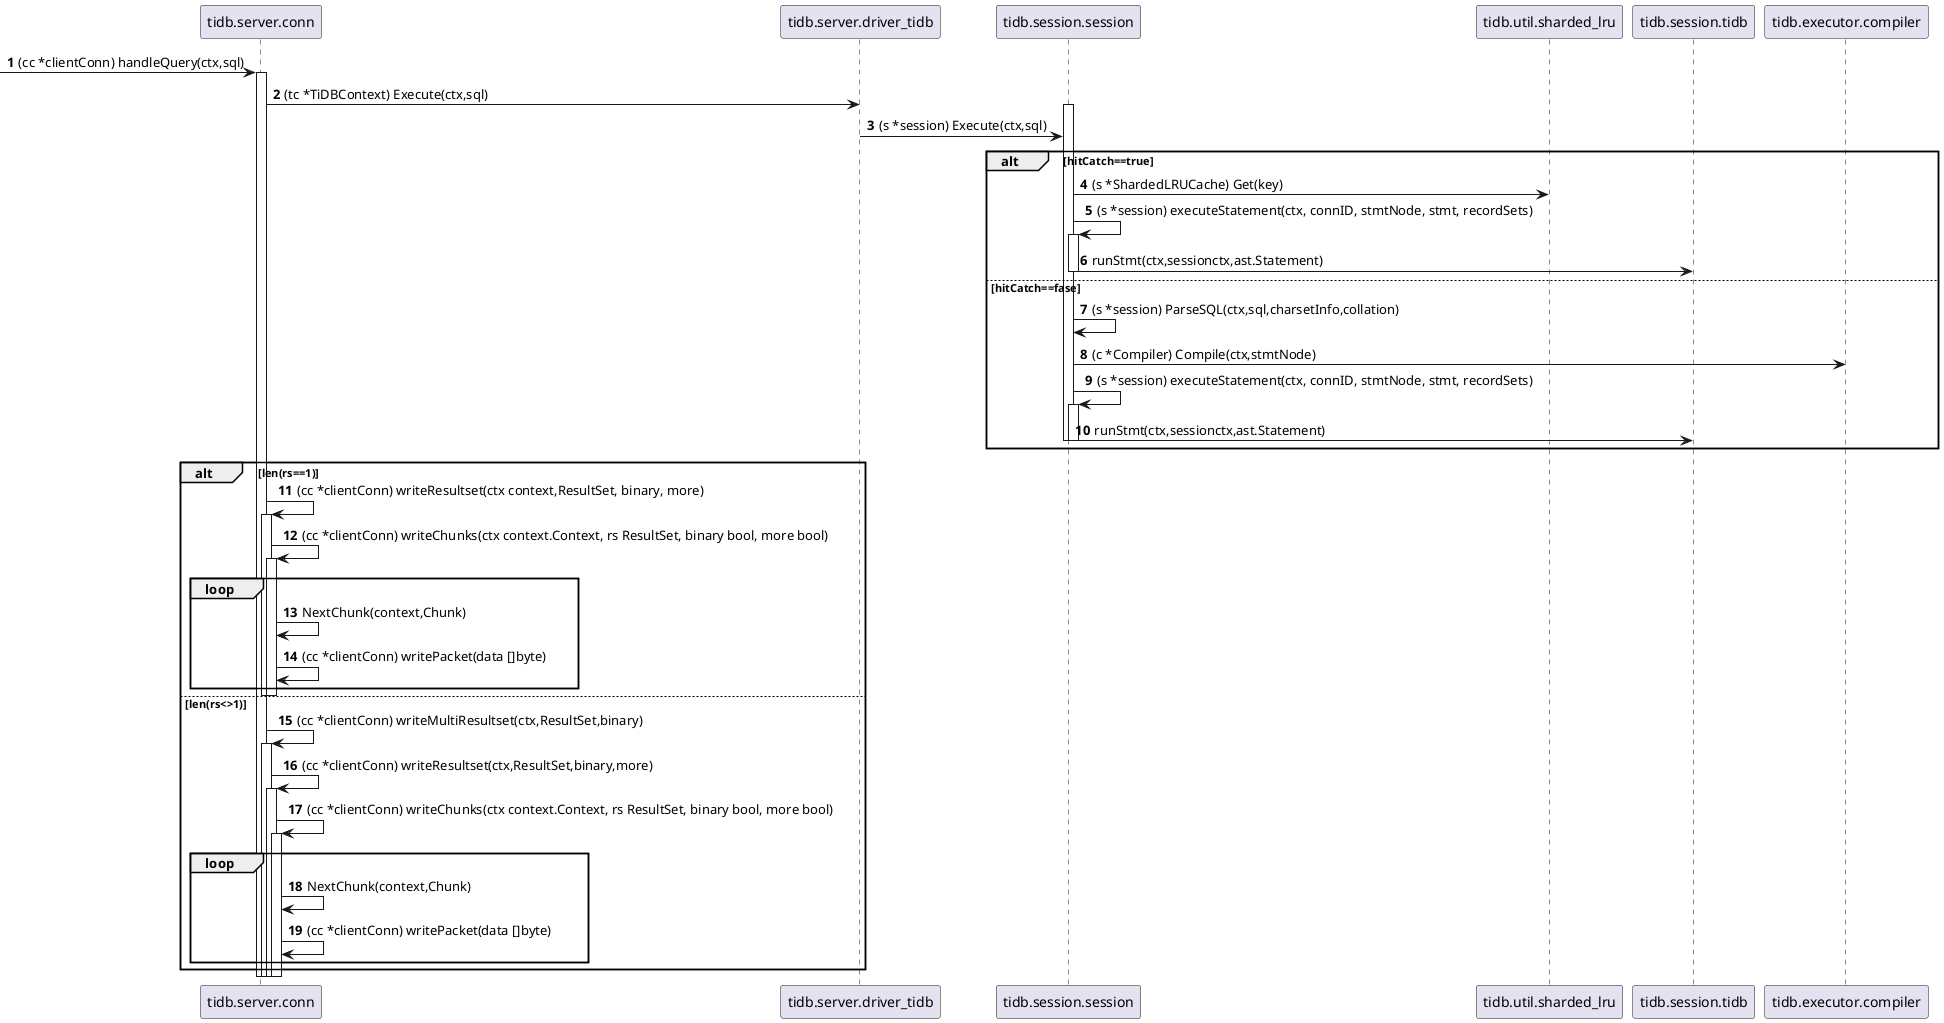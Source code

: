 @startuml
autonumber
[->tidb.server.conn:(cc *clientConn) handleQuery(ctx,sql)
activate tidb.server.conn
tidb.server.conn->tidb.server.driver_tidb:(tc *TiDBContext) Execute(ctx,sql)
activate tidb.session.session
tidb.server.driver_tidb->tidb.session.session:(s *session) Execute(ctx,sql)
alt hitCatch==true
tidb.session.session->tidb.util.sharded_lru:(s *ShardedLRUCache) Get(key)
tidb.session.session->tidb.session.session:(s *session) executeStatement(ctx, connID, stmtNode, stmt, recordSets)
activate tidb.session.session
tidb.session.session->tidb.session.tidb:runStmt(ctx,sessionctx,ast.Statement)
deactivate tidb.session.session

else hitCatch==fase
tidb.session.session->tidb.session.session:(s *session) ParseSQL(ctx,sql,charsetInfo,collation)
tidb.session.session->tidb.executor.compiler:(c *Compiler) Compile(ctx,stmtNode)
tidb.session.session->tidb.session.session:(s *session) executeStatement(ctx, connID, stmtNode, stmt, recordSets)
activate tidb.session.session
tidb.session.session->tidb.session.tidb:runStmt(ctx,sessionctx,ast.Statement)
deactivate tidb.session.session
deactivate tidb.session.session
end

alt len(rs==1)
tidb.server.conn->tidb.server.conn:(cc *clientConn) writeResultset(ctx context,ResultSet, binary, more)
activate tidb.server.conn
tidb.server.conn->tidb.server.conn:(cc *clientConn) writeChunks(ctx context.Context, rs ResultSet, binary bool, more bool)
activate tidb.server.conn
loop
tidb.server.conn->tidb.server.conn:NextChunk(context,Chunk)
tidb.server.conn->tidb.server.conn:(cc *clientConn) writePacket(data []byte)
end
deactivate tidb.server.conn
deactivate tidb.server.conn
else len(rs<>1)
tidb.server.conn->tidb.server.conn:(cc *clientConn) writeMultiResultset(ctx,ResultSet,binary)
activate tidb.server.conn
tidb.server.conn->tidb.server.conn:(cc *clientConn) writeResultset(ctx,ResultSet,binary,more)
activate tidb.server.conn
tidb.server.conn->tidb.server.conn:(cc *clientConn) writeChunks(ctx context.Context, rs ResultSet, binary bool, more bool)
activate tidb.server.conn
loop
tidb.server.conn->tidb.server.conn:NextChunk(context,Chunk)
tidb.server.conn->tidb.server.conn:(cc *clientConn) writePacket(data []byte)
end
end
deactivate tidb.server.conn
deactivate tidb.server.conn
deactivate tidb.server.conn
deactivate tidb.server.conn
@enduml